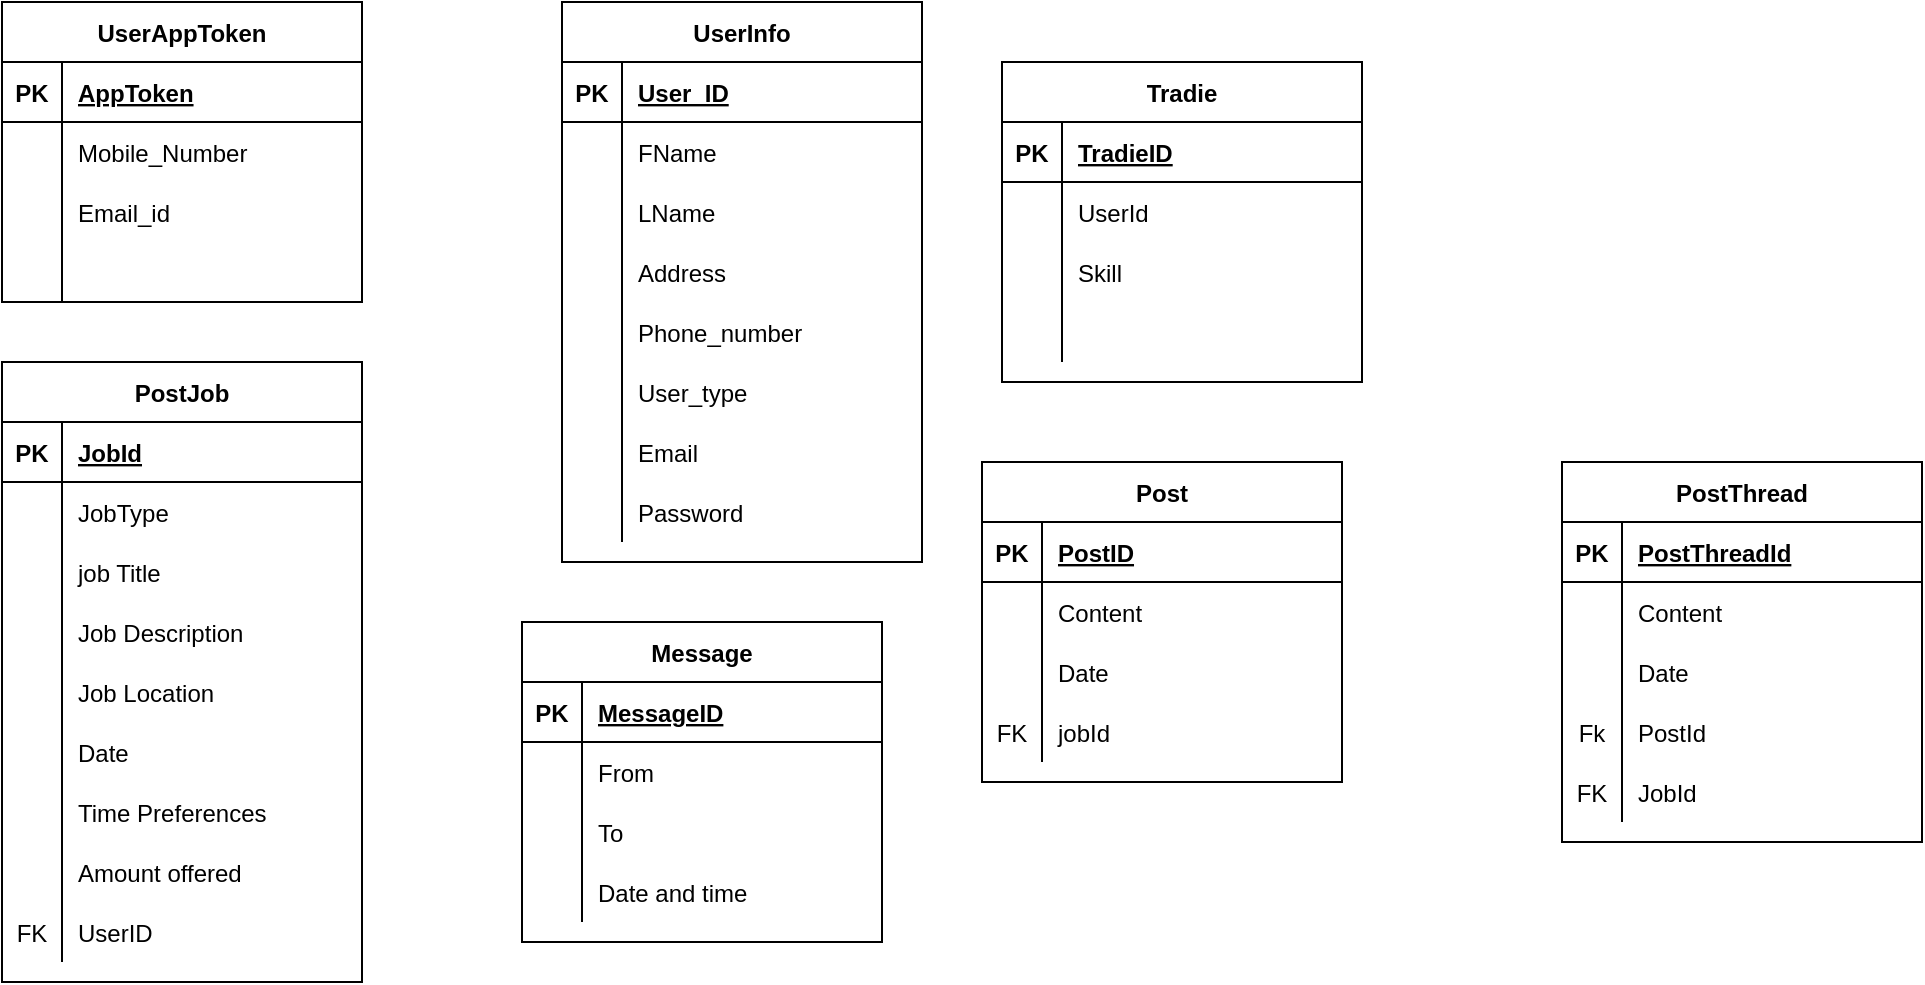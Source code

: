<mxfile version="13.6.5" type="github">
  <diagram id="_nv6rsg1d00ywhC_lNCa" name="Page-1">
    <mxGraphModel dx="946" dy="565" grid="1" gridSize="10" guides="1" tooltips="1" connect="1" arrows="1" fold="1" page="1" pageScale="1" pageWidth="850" pageHeight="1100" math="0" shadow="0">
      <root>
        <mxCell id="0" />
        <mxCell id="1" parent="0" />
        <mxCell id="Lii5ezeePyXg5_S2HeMb-16" value="UserInfo" style="shape=table;startSize=30;container=1;collapsible=1;childLayout=tableLayout;fixedRows=1;rowLines=0;fontStyle=1;align=center;resizeLast=1;" parent="1" vertex="1">
          <mxGeometry x="300" y="20" width="180" height="280" as="geometry" />
        </mxCell>
        <mxCell id="Lii5ezeePyXg5_S2HeMb-17" value="" style="shape=partialRectangle;collapsible=0;dropTarget=0;pointerEvents=0;fillColor=none;top=0;left=0;bottom=1;right=0;points=[[0,0.5],[1,0.5]];portConstraint=eastwest;" parent="Lii5ezeePyXg5_S2HeMb-16" vertex="1">
          <mxGeometry y="30" width="180" height="30" as="geometry" />
        </mxCell>
        <mxCell id="Lii5ezeePyXg5_S2HeMb-18" value="PK" style="shape=partialRectangle;connectable=0;fillColor=none;top=0;left=0;bottom=0;right=0;fontStyle=1;overflow=hidden;" parent="Lii5ezeePyXg5_S2HeMb-17" vertex="1">
          <mxGeometry width="30" height="30" as="geometry" />
        </mxCell>
        <mxCell id="Lii5ezeePyXg5_S2HeMb-19" value="User_ID" style="shape=partialRectangle;connectable=0;fillColor=none;top=0;left=0;bottom=0;right=0;align=left;spacingLeft=6;fontStyle=5;overflow=hidden;" parent="Lii5ezeePyXg5_S2HeMb-17" vertex="1">
          <mxGeometry x="30" width="150" height="30" as="geometry" />
        </mxCell>
        <mxCell id="Lii5ezeePyXg5_S2HeMb-20" value="" style="shape=partialRectangle;collapsible=0;dropTarget=0;pointerEvents=0;fillColor=none;top=0;left=0;bottom=0;right=0;points=[[0,0.5],[1,0.5]];portConstraint=eastwest;" parent="Lii5ezeePyXg5_S2HeMb-16" vertex="1">
          <mxGeometry y="60" width="180" height="30" as="geometry" />
        </mxCell>
        <mxCell id="Lii5ezeePyXg5_S2HeMb-21" value="" style="shape=partialRectangle;connectable=0;fillColor=none;top=0;left=0;bottom=0;right=0;editable=1;overflow=hidden;" parent="Lii5ezeePyXg5_S2HeMb-20" vertex="1">
          <mxGeometry width="30" height="30" as="geometry" />
        </mxCell>
        <mxCell id="Lii5ezeePyXg5_S2HeMb-22" value="FName" style="shape=partialRectangle;connectable=0;fillColor=none;top=0;left=0;bottom=0;right=0;align=left;spacingLeft=6;overflow=hidden;" parent="Lii5ezeePyXg5_S2HeMb-20" vertex="1">
          <mxGeometry x="30" width="150" height="30" as="geometry" />
        </mxCell>
        <mxCell id="Lii5ezeePyXg5_S2HeMb-23" value="" style="shape=partialRectangle;collapsible=0;dropTarget=0;pointerEvents=0;fillColor=none;top=0;left=0;bottom=0;right=0;points=[[0,0.5],[1,0.5]];portConstraint=eastwest;" parent="Lii5ezeePyXg5_S2HeMb-16" vertex="1">
          <mxGeometry y="90" width="180" height="30" as="geometry" />
        </mxCell>
        <mxCell id="Lii5ezeePyXg5_S2HeMb-24" value="" style="shape=partialRectangle;connectable=0;fillColor=none;top=0;left=0;bottom=0;right=0;editable=1;overflow=hidden;" parent="Lii5ezeePyXg5_S2HeMb-23" vertex="1">
          <mxGeometry width="30" height="30" as="geometry" />
        </mxCell>
        <mxCell id="Lii5ezeePyXg5_S2HeMb-25" value="LName" style="shape=partialRectangle;connectable=0;fillColor=none;top=0;left=0;bottom=0;right=0;align=left;spacingLeft=6;overflow=hidden;" parent="Lii5ezeePyXg5_S2HeMb-23" vertex="1">
          <mxGeometry x="30" width="150" height="30" as="geometry" />
        </mxCell>
        <mxCell id="Lii5ezeePyXg5_S2HeMb-26" value="" style="shape=partialRectangle;collapsible=0;dropTarget=0;pointerEvents=0;fillColor=none;top=0;left=0;bottom=0;right=0;points=[[0,0.5],[1,0.5]];portConstraint=eastwest;" parent="Lii5ezeePyXg5_S2HeMb-16" vertex="1">
          <mxGeometry y="120" width="180" height="30" as="geometry" />
        </mxCell>
        <mxCell id="Lii5ezeePyXg5_S2HeMb-27" value="" style="shape=partialRectangle;connectable=0;fillColor=none;top=0;left=0;bottom=0;right=0;editable=1;overflow=hidden;" parent="Lii5ezeePyXg5_S2HeMb-26" vertex="1">
          <mxGeometry width="30" height="30" as="geometry" />
        </mxCell>
        <mxCell id="Lii5ezeePyXg5_S2HeMb-28" value="Address" style="shape=partialRectangle;connectable=0;fillColor=none;top=0;left=0;bottom=0;right=0;align=left;spacingLeft=6;overflow=hidden;" parent="Lii5ezeePyXg5_S2HeMb-26" vertex="1">
          <mxGeometry x="30" width="150" height="30" as="geometry" />
        </mxCell>
        <mxCell id="Lii5ezeePyXg5_S2HeMb-29" value="" style="shape=partialRectangle;collapsible=0;dropTarget=0;pointerEvents=0;fillColor=none;top=0;left=0;bottom=0;right=0;points=[[0,0.5],[1,0.5]];portConstraint=eastwest;" parent="Lii5ezeePyXg5_S2HeMb-16" vertex="1">
          <mxGeometry y="150" width="180" height="30" as="geometry" />
        </mxCell>
        <mxCell id="Lii5ezeePyXg5_S2HeMb-30" value="" style="shape=partialRectangle;connectable=0;fillColor=none;top=0;left=0;bottom=0;right=0;editable=1;overflow=hidden;" parent="Lii5ezeePyXg5_S2HeMb-29" vertex="1">
          <mxGeometry width="30" height="30" as="geometry" />
        </mxCell>
        <mxCell id="Lii5ezeePyXg5_S2HeMb-31" value="Phone_number" style="shape=partialRectangle;connectable=0;fillColor=none;top=0;left=0;bottom=0;right=0;align=left;spacingLeft=6;overflow=hidden;" parent="Lii5ezeePyXg5_S2HeMb-29" vertex="1">
          <mxGeometry x="30" width="150" height="30" as="geometry" />
        </mxCell>
        <mxCell id="Lii5ezeePyXg5_S2HeMb-32" value="" style="shape=partialRectangle;collapsible=0;dropTarget=0;pointerEvents=0;fillColor=none;top=0;left=0;bottom=0;right=0;points=[[0,0.5],[1,0.5]];portConstraint=eastwest;" parent="Lii5ezeePyXg5_S2HeMb-16" vertex="1">
          <mxGeometry y="180" width="180" height="30" as="geometry" />
        </mxCell>
        <mxCell id="Lii5ezeePyXg5_S2HeMb-33" value="" style="shape=partialRectangle;connectable=0;fillColor=none;top=0;left=0;bottom=0;right=0;editable=1;overflow=hidden;" parent="Lii5ezeePyXg5_S2HeMb-32" vertex="1">
          <mxGeometry width="30" height="30" as="geometry" />
        </mxCell>
        <mxCell id="Lii5ezeePyXg5_S2HeMb-34" value="User_type" style="shape=partialRectangle;connectable=0;fillColor=none;top=0;left=0;bottom=0;right=0;align=left;spacingLeft=6;overflow=hidden;" parent="Lii5ezeePyXg5_S2HeMb-32" vertex="1">
          <mxGeometry x="30" width="150" height="30" as="geometry" />
        </mxCell>
        <mxCell id="Lii5ezeePyXg5_S2HeMb-35" value="" style="shape=partialRectangle;collapsible=0;dropTarget=0;pointerEvents=0;fillColor=none;top=0;left=0;bottom=0;right=0;points=[[0,0.5],[1,0.5]];portConstraint=eastwest;" parent="Lii5ezeePyXg5_S2HeMb-16" vertex="1">
          <mxGeometry y="210" width="180" height="30" as="geometry" />
        </mxCell>
        <mxCell id="Lii5ezeePyXg5_S2HeMb-36" value="" style="shape=partialRectangle;connectable=0;fillColor=none;top=0;left=0;bottom=0;right=0;editable=1;overflow=hidden;" parent="Lii5ezeePyXg5_S2HeMb-35" vertex="1">
          <mxGeometry width="30" height="30" as="geometry" />
        </mxCell>
        <mxCell id="Lii5ezeePyXg5_S2HeMb-37" value="Email" style="shape=partialRectangle;connectable=0;fillColor=none;top=0;left=0;bottom=0;right=0;align=left;spacingLeft=6;overflow=hidden;" parent="Lii5ezeePyXg5_S2HeMb-35" vertex="1">
          <mxGeometry x="30" width="150" height="30" as="geometry" />
        </mxCell>
        <mxCell id="sgDXmyYX1LC0uglDYw24-97" value="" style="shape=partialRectangle;collapsible=0;dropTarget=0;pointerEvents=0;fillColor=none;top=0;left=0;bottom=0;right=0;points=[[0,0.5],[1,0.5]];portConstraint=eastwest;" vertex="1" parent="Lii5ezeePyXg5_S2HeMb-16">
          <mxGeometry y="240" width="180" height="30" as="geometry" />
        </mxCell>
        <mxCell id="sgDXmyYX1LC0uglDYw24-98" value="" style="shape=partialRectangle;connectable=0;fillColor=none;top=0;left=0;bottom=0;right=0;editable=1;overflow=hidden;" vertex="1" parent="sgDXmyYX1LC0uglDYw24-97">
          <mxGeometry width="30" height="30" as="geometry" />
        </mxCell>
        <mxCell id="sgDXmyYX1LC0uglDYw24-99" value="Password" style="shape=partialRectangle;connectable=0;fillColor=none;top=0;left=0;bottom=0;right=0;align=left;spacingLeft=6;overflow=hidden;" vertex="1" parent="sgDXmyYX1LC0uglDYw24-97">
          <mxGeometry x="30" width="150" height="30" as="geometry" />
        </mxCell>
        <mxCell id="sgDXmyYX1LC0uglDYw24-14" value="Message" style="shape=table;startSize=30;container=1;collapsible=1;childLayout=tableLayout;fixedRows=1;rowLines=0;fontStyle=1;align=center;resizeLast=1;" vertex="1" parent="1">
          <mxGeometry x="280" y="330" width="180" height="160" as="geometry" />
        </mxCell>
        <mxCell id="sgDXmyYX1LC0uglDYw24-15" value="" style="shape=partialRectangle;collapsible=0;dropTarget=0;pointerEvents=0;fillColor=none;top=0;left=0;bottom=1;right=0;points=[[0,0.5],[1,0.5]];portConstraint=eastwest;" vertex="1" parent="sgDXmyYX1LC0uglDYw24-14">
          <mxGeometry y="30" width="180" height="30" as="geometry" />
        </mxCell>
        <mxCell id="sgDXmyYX1LC0uglDYw24-16" value="PK" style="shape=partialRectangle;connectable=0;fillColor=none;top=0;left=0;bottom=0;right=0;fontStyle=1;overflow=hidden;" vertex="1" parent="sgDXmyYX1LC0uglDYw24-15">
          <mxGeometry width="30" height="30" as="geometry" />
        </mxCell>
        <mxCell id="sgDXmyYX1LC0uglDYw24-17" value="MessageID" style="shape=partialRectangle;connectable=0;fillColor=none;top=0;left=0;bottom=0;right=0;align=left;spacingLeft=6;fontStyle=5;overflow=hidden;" vertex="1" parent="sgDXmyYX1LC0uglDYw24-15">
          <mxGeometry x="30" width="150" height="30" as="geometry" />
        </mxCell>
        <mxCell id="sgDXmyYX1LC0uglDYw24-18" value="" style="shape=partialRectangle;collapsible=0;dropTarget=0;pointerEvents=0;fillColor=none;top=0;left=0;bottom=0;right=0;points=[[0,0.5],[1,0.5]];portConstraint=eastwest;" vertex="1" parent="sgDXmyYX1LC0uglDYw24-14">
          <mxGeometry y="60" width="180" height="30" as="geometry" />
        </mxCell>
        <mxCell id="sgDXmyYX1LC0uglDYw24-19" value="" style="shape=partialRectangle;connectable=0;fillColor=none;top=0;left=0;bottom=0;right=0;editable=1;overflow=hidden;" vertex="1" parent="sgDXmyYX1LC0uglDYw24-18">
          <mxGeometry width="30" height="30" as="geometry" />
        </mxCell>
        <mxCell id="sgDXmyYX1LC0uglDYw24-20" value="From" style="shape=partialRectangle;connectable=0;fillColor=none;top=0;left=0;bottom=0;right=0;align=left;spacingLeft=6;overflow=hidden;" vertex="1" parent="sgDXmyYX1LC0uglDYw24-18">
          <mxGeometry x="30" width="150" height="30" as="geometry" />
        </mxCell>
        <mxCell id="sgDXmyYX1LC0uglDYw24-21" value="" style="shape=partialRectangle;collapsible=0;dropTarget=0;pointerEvents=0;fillColor=none;top=0;left=0;bottom=0;right=0;points=[[0,0.5],[1,0.5]];portConstraint=eastwest;" vertex="1" parent="sgDXmyYX1LC0uglDYw24-14">
          <mxGeometry y="90" width="180" height="30" as="geometry" />
        </mxCell>
        <mxCell id="sgDXmyYX1LC0uglDYw24-22" value="" style="shape=partialRectangle;connectable=0;fillColor=none;top=0;left=0;bottom=0;right=0;editable=1;overflow=hidden;" vertex="1" parent="sgDXmyYX1LC0uglDYw24-21">
          <mxGeometry width="30" height="30" as="geometry" />
        </mxCell>
        <mxCell id="sgDXmyYX1LC0uglDYw24-23" value="To" style="shape=partialRectangle;connectable=0;fillColor=none;top=0;left=0;bottom=0;right=0;align=left;spacingLeft=6;overflow=hidden;" vertex="1" parent="sgDXmyYX1LC0uglDYw24-21">
          <mxGeometry x="30" width="150" height="30" as="geometry" />
        </mxCell>
        <mxCell id="sgDXmyYX1LC0uglDYw24-24" value="" style="shape=partialRectangle;collapsible=0;dropTarget=0;pointerEvents=0;fillColor=none;top=0;left=0;bottom=0;right=0;points=[[0,0.5],[1,0.5]];portConstraint=eastwest;" vertex="1" parent="sgDXmyYX1LC0uglDYw24-14">
          <mxGeometry y="120" width="180" height="30" as="geometry" />
        </mxCell>
        <mxCell id="sgDXmyYX1LC0uglDYw24-25" value="" style="shape=partialRectangle;connectable=0;fillColor=none;top=0;left=0;bottom=0;right=0;editable=1;overflow=hidden;" vertex="1" parent="sgDXmyYX1LC0uglDYw24-24">
          <mxGeometry width="30" height="30" as="geometry" />
        </mxCell>
        <mxCell id="sgDXmyYX1LC0uglDYw24-26" value="Date and time" style="shape=partialRectangle;connectable=0;fillColor=none;top=0;left=0;bottom=0;right=0;align=left;spacingLeft=6;overflow=hidden;" vertex="1" parent="sgDXmyYX1LC0uglDYw24-24">
          <mxGeometry x="30" width="150" height="30" as="geometry" />
        </mxCell>
        <mxCell id="sgDXmyYX1LC0uglDYw24-84" value="Tradie" style="shape=table;startSize=30;container=1;collapsible=1;childLayout=tableLayout;fixedRows=1;rowLines=0;fontStyle=1;align=center;resizeLast=1;" vertex="1" parent="1">
          <mxGeometry x="520" y="50" width="180" height="160" as="geometry" />
        </mxCell>
        <mxCell id="sgDXmyYX1LC0uglDYw24-85" value="" style="shape=partialRectangle;collapsible=0;dropTarget=0;pointerEvents=0;fillColor=none;top=0;left=0;bottom=1;right=0;points=[[0,0.5],[1,0.5]];portConstraint=eastwest;" vertex="1" parent="sgDXmyYX1LC0uglDYw24-84">
          <mxGeometry y="30" width="180" height="30" as="geometry" />
        </mxCell>
        <mxCell id="sgDXmyYX1LC0uglDYw24-86" value="PK" style="shape=partialRectangle;connectable=0;fillColor=none;top=0;left=0;bottom=0;right=0;fontStyle=1;overflow=hidden;" vertex="1" parent="sgDXmyYX1LC0uglDYw24-85">
          <mxGeometry width="30" height="30" as="geometry" />
        </mxCell>
        <mxCell id="sgDXmyYX1LC0uglDYw24-87" value="TradieID" style="shape=partialRectangle;connectable=0;fillColor=none;top=0;left=0;bottom=0;right=0;align=left;spacingLeft=6;fontStyle=5;overflow=hidden;" vertex="1" parent="sgDXmyYX1LC0uglDYw24-85">
          <mxGeometry x="30" width="150" height="30" as="geometry" />
        </mxCell>
        <mxCell id="sgDXmyYX1LC0uglDYw24-88" value="" style="shape=partialRectangle;collapsible=0;dropTarget=0;pointerEvents=0;fillColor=none;top=0;left=0;bottom=0;right=0;points=[[0,0.5],[1,0.5]];portConstraint=eastwest;" vertex="1" parent="sgDXmyYX1LC0uglDYw24-84">
          <mxGeometry y="60" width="180" height="30" as="geometry" />
        </mxCell>
        <mxCell id="sgDXmyYX1LC0uglDYw24-89" value="" style="shape=partialRectangle;connectable=0;fillColor=none;top=0;left=0;bottom=0;right=0;editable=1;overflow=hidden;" vertex="1" parent="sgDXmyYX1LC0uglDYw24-88">
          <mxGeometry width="30" height="30" as="geometry" />
        </mxCell>
        <mxCell id="sgDXmyYX1LC0uglDYw24-90" value="UserId" style="shape=partialRectangle;connectable=0;fillColor=none;top=0;left=0;bottom=0;right=0;align=left;spacingLeft=6;overflow=hidden;" vertex="1" parent="sgDXmyYX1LC0uglDYw24-88">
          <mxGeometry x="30" width="150" height="30" as="geometry" />
        </mxCell>
        <mxCell id="sgDXmyYX1LC0uglDYw24-91" value="" style="shape=partialRectangle;collapsible=0;dropTarget=0;pointerEvents=0;fillColor=none;top=0;left=0;bottom=0;right=0;points=[[0,0.5],[1,0.5]];portConstraint=eastwest;" vertex="1" parent="sgDXmyYX1LC0uglDYw24-84">
          <mxGeometry y="90" width="180" height="30" as="geometry" />
        </mxCell>
        <mxCell id="sgDXmyYX1LC0uglDYw24-92" value="" style="shape=partialRectangle;connectable=0;fillColor=none;top=0;left=0;bottom=0;right=0;editable=1;overflow=hidden;" vertex="1" parent="sgDXmyYX1LC0uglDYw24-91">
          <mxGeometry width="30" height="30" as="geometry" />
        </mxCell>
        <mxCell id="sgDXmyYX1LC0uglDYw24-93" value="Skill" style="shape=partialRectangle;connectable=0;fillColor=none;top=0;left=0;bottom=0;right=0;align=left;spacingLeft=6;overflow=hidden;" vertex="1" parent="sgDXmyYX1LC0uglDYw24-91">
          <mxGeometry x="30" width="150" height="30" as="geometry" />
        </mxCell>
        <mxCell id="sgDXmyYX1LC0uglDYw24-94" value="" style="shape=partialRectangle;collapsible=0;dropTarget=0;pointerEvents=0;fillColor=none;top=0;left=0;bottom=0;right=0;points=[[0,0.5],[1,0.5]];portConstraint=eastwest;" vertex="1" parent="sgDXmyYX1LC0uglDYw24-84">
          <mxGeometry y="120" width="180" height="30" as="geometry" />
        </mxCell>
        <mxCell id="sgDXmyYX1LC0uglDYw24-95" value="" style="shape=partialRectangle;connectable=0;fillColor=none;top=0;left=0;bottom=0;right=0;editable=1;overflow=hidden;" vertex="1" parent="sgDXmyYX1LC0uglDYw24-94">
          <mxGeometry width="30" height="30" as="geometry" />
        </mxCell>
        <mxCell id="sgDXmyYX1LC0uglDYw24-96" value="" style="shape=partialRectangle;connectable=0;fillColor=none;top=0;left=0;bottom=0;right=0;align=left;spacingLeft=6;overflow=hidden;" vertex="1" parent="sgDXmyYX1LC0uglDYw24-94">
          <mxGeometry x="30" width="150" height="30" as="geometry" />
        </mxCell>
        <mxCell id="sgDXmyYX1LC0uglDYw24-52" value="Post" style="shape=table;startSize=30;container=1;collapsible=1;childLayout=tableLayout;fixedRows=1;rowLines=0;fontStyle=1;align=center;resizeLast=1;" vertex="1" parent="1">
          <mxGeometry x="510" y="250" width="180" height="160" as="geometry" />
        </mxCell>
        <mxCell id="sgDXmyYX1LC0uglDYw24-53" value="" style="shape=partialRectangle;collapsible=0;dropTarget=0;pointerEvents=0;fillColor=none;top=0;left=0;bottom=1;right=0;points=[[0,0.5],[1,0.5]];portConstraint=eastwest;" vertex="1" parent="sgDXmyYX1LC0uglDYw24-52">
          <mxGeometry y="30" width="180" height="30" as="geometry" />
        </mxCell>
        <mxCell id="sgDXmyYX1LC0uglDYw24-54" value="PK" style="shape=partialRectangle;connectable=0;fillColor=none;top=0;left=0;bottom=0;right=0;fontStyle=1;overflow=hidden;" vertex="1" parent="sgDXmyYX1LC0uglDYw24-53">
          <mxGeometry width="30" height="30" as="geometry" />
        </mxCell>
        <mxCell id="sgDXmyYX1LC0uglDYw24-55" value="PostID" style="shape=partialRectangle;connectable=0;fillColor=none;top=0;left=0;bottom=0;right=0;align=left;spacingLeft=6;fontStyle=5;overflow=hidden;" vertex="1" parent="sgDXmyYX1LC0uglDYw24-53">
          <mxGeometry x="30" width="150" height="30" as="geometry" />
        </mxCell>
        <mxCell id="sgDXmyYX1LC0uglDYw24-56" value="" style="shape=partialRectangle;collapsible=0;dropTarget=0;pointerEvents=0;fillColor=none;top=0;left=0;bottom=0;right=0;points=[[0,0.5],[1,0.5]];portConstraint=eastwest;" vertex="1" parent="sgDXmyYX1LC0uglDYw24-52">
          <mxGeometry y="60" width="180" height="30" as="geometry" />
        </mxCell>
        <mxCell id="sgDXmyYX1LC0uglDYw24-57" value="" style="shape=partialRectangle;connectable=0;fillColor=none;top=0;left=0;bottom=0;right=0;editable=1;overflow=hidden;" vertex="1" parent="sgDXmyYX1LC0uglDYw24-56">
          <mxGeometry width="30" height="30" as="geometry" />
        </mxCell>
        <mxCell id="sgDXmyYX1LC0uglDYw24-58" value="Content" style="shape=partialRectangle;connectable=0;fillColor=none;top=0;left=0;bottom=0;right=0;align=left;spacingLeft=6;overflow=hidden;" vertex="1" parent="sgDXmyYX1LC0uglDYw24-56">
          <mxGeometry x="30" width="150" height="30" as="geometry" />
        </mxCell>
        <mxCell id="sgDXmyYX1LC0uglDYw24-59" value="" style="shape=partialRectangle;collapsible=0;dropTarget=0;pointerEvents=0;fillColor=none;top=0;left=0;bottom=0;right=0;points=[[0,0.5],[1,0.5]];portConstraint=eastwest;" vertex="1" parent="sgDXmyYX1LC0uglDYw24-52">
          <mxGeometry y="90" width="180" height="30" as="geometry" />
        </mxCell>
        <mxCell id="sgDXmyYX1LC0uglDYw24-60" value="" style="shape=partialRectangle;connectable=0;fillColor=none;top=0;left=0;bottom=0;right=0;editable=1;overflow=hidden;" vertex="1" parent="sgDXmyYX1LC0uglDYw24-59">
          <mxGeometry width="30" height="30" as="geometry" />
        </mxCell>
        <mxCell id="sgDXmyYX1LC0uglDYw24-61" value="Date" style="shape=partialRectangle;connectable=0;fillColor=none;top=0;left=0;bottom=0;right=0;align=left;spacingLeft=6;overflow=hidden;" vertex="1" parent="sgDXmyYX1LC0uglDYw24-59">
          <mxGeometry x="30" width="150" height="30" as="geometry" />
        </mxCell>
        <mxCell id="sgDXmyYX1LC0uglDYw24-62" value="" style="shape=partialRectangle;collapsible=0;dropTarget=0;pointerEvents=0;fillColor=none;top=0;left=0;bottom=0;right=0;points=[[0,0.5],[1,0.5]];portConstraint=eastwest;" vertex="1" parent="sgDXmyYX1LC0uglDYw24-52">
          <mxGeometry y="120" width="180" height="30" as="geometry" />
        </mxCell>
        <mxCell id="sgDXmyYX1LC0uglDYw24-63" value="FK" style="shape=partialRectangle;connectable=0;fillColor=none;top=0;left=0;bottom=0;right=0;editable=1;overflow=hidden;" vertex="1" parent="sgDXmyYX1LC0uglDYw24-62">
          <mxGeometry width="30" height="30" as="geometry" />
        </mxCell>
        <mxCell id="sgDXmyYX1LC0uglDYw24-64" value="jobId" style="shape=partialRectangle;connectable=0;fillColor=none;top=0;left=0;bottom=0;right=0;align=left;spacingLeft=6;overflow=hidden;" vertex="1" parent="sgDXmyYX1LC0uglDYw24-62">
          <mxGeometry x="30" width="150" height="30" as="geometry" />
        </mxCell>
        <mxCell id="Lii5ezeePyXg5_S2HeMb-3" value="UserAppToken" style="shape=table;startSize=30;container=1;collapsible=1;childLayout=tableLayout;fixedRows=1;rowLines=0;fontStyle=1;align=center;resizeLast=1;" parent="1" vertex="1">
          <mxGeometry x="20" y="20" width="180" height="150" as="geometry" />
        </mxCell>
        <mxCell id="Lii5ezeePyXg5_S2HeMb-4" value="" style="shape=partialRectangle;collapsible=0;dropTarget=0;pointerEvents=0;fillColor=none;top=0;left=0;bottom=1;right=0;points=[[0,0.5],[1,0.5]];portConstraint=eastwest;" parent="Lii5ezeePyXg5_S2HeMb-3" vertex="1">
          <mxGeometry y="30" width="180" height="30" as="geometry" />
        </mxCell>
        <mxCell id="Lii5ezeePyXg5_S2HeMb-5" value="PK" style="shape=partialRectangle;connectable=0;fillColor=none;top=0;left=0;bottom=0;right=0;fontStyle=1;overflow=hidden;" parent="Lii5ezeePyXg5_S2HeMb-4" vertex="1">
          <mxGeometry width="30" height="30" as="geometry" />
        </mxCell>
        <mxCell id="Lii5ezeePyXg5_S2HeMb-6" value="AppToken" style="shape=partialRectangle;connectable=0;fillColor=none;top=0;left=0;bottom=0;right=0;align=left;spacingLeft=6;fontStyle=5;overflow=hidden;" parent="Lii5ezeePyXg5_S2HeMb-4" vertex="1">
          <mxGeometry x="30" width="150" height="30" as="geometry" />
        </mxCell>
        <mxCell id="Lii5ezeePyXg5_S2HeMb-7" value="" style="shape=partialRectangle;collapsible=0;dropTarget=0;pointerEvents=0;fillColor=none;top=0;left=0;bottom=0;right=0;points=[[0,0.5],[1,0.5]];portConstraint=eastwest;" parent="Lii5ezeePyXg5_S2HeMb-3" vertex="1">
          <mxGeometry y="60" width="180" height="30" as="geometry" />
        </mxCell>
        <mxCell id="Lii5ezeePyXg5_S2HeMb-8" value="" style="shape=partialRectangle;connectable=0;fillColor=none;top=0;left=0;bottom=0;right=0;editable=1;overflow=hidden;" parent="Lii5ezeePyXg5_S2HeMb-7" vertex="1">
          <mxGeometry width="30" height="30" as="geometry" />
        </mxCell>
        <mxCell id="Lii5ezeePyXg5_S2HeMb-9" value="Mobile_Number" style="shape=partialRectangle;connectable=0;fillColor=none;top=0;left=0;bottom=0;right=0;align=left;spacingLeft=6;overflow=hidden;" parent="Lii5ezeePyXg5_S2HeMb-7" vertex="1">
          <mxGeometry x="30" width="150" height="30" as="geometry" />
        </mxCell>
        <mxCell id="Lii5ezeePyXg5_S2HeMb-10" value="" style="shape=partialRectangle;collapsible=0;dropTarget=0;pointerEvents=0;fillColor=none;top=0;left=0;bottom=0;right=0;points=[[0,0.5],[1,0.5]];portConstraint=eastwest;" parent="Lii5ezeePyXg5_S2HeMb-3" vertex="1">
          <mxGeometry y="90" width="180" height="30" as="geometry" />
        </mxCell>
        <mxCell id="Lii5ezeePyXg5_S2HeMb-11" value="" style="shape=partialRectangle;connectable=0;fillColor=none;top=0;left=0;bottom=0;right=0;editable=1;overflow=hidden;" parent="Lii5ezeePyXg5_S2HeMb-10" vertex="1">
          <mxGeometry width="30" height="30" as="geometry" />
        </mxCell>
        <mxCell id="Lii5ezeePyXg5_S2HeMb-12" value="Email_id" style="shape=partialRectangle;connectable=0;fillColor=none;top=0;left=0;bottom=0;right=0;align=left;spacingLeft=6;overflow=hidden;" parent="Lii5ezeePyXg5_S2HeMb-10" vertex="1">
          <mxGeometry x="30" width="150" height="30" as="geometry" />
        </mxCell>
        <mxCell id="Lii5ezeePyXg5_S2HeMb-13" value="" style="shape=partialRectangle;collapsible=0;dropTarget=0;pointerEvents=0;fillColor=none;top=0;left=0;bottom=0;right=0;points=[[0,0.5],[1,0.5]];portConstraint=eastwest;" parent="Lii5ezeePyXg5_S2HeMb-3" vertex="1">
          <mxGeometry y="120" width="180" height="30" as="geometry" />
        </mxCell>
        <mxCell id="Lii5ezeePyXg5_S2HeMb-14" value="" style="shape=partialRectangle;connectable=0;fillColor=none;top=0;left=0;bottom=0;right=0;editable=1;overflow=hidden;" parent="Lii5ezeePyXg5_S2HeMb-13" vertex="1">
          <mxGeometry width="30" height="30" as="geometry" />
        </mxCell>
        <mxCell id="Lii5ezeePyXg5_S2HeMb-15" value="" style="shape=partialRectangle;connectable=0;fillColor=none;top=0;left=0;bottom=0;right=0;align=left;spacingLeft=6;overflow=hidden;" parent="Lii5ezeePyXg5_S2HeMb-13" vertex="1">
          <mxGeometry x="30" width="150" height="30" as="geometry" />
        </mxCell>
        <mxCell id="sgDXmyYX1LC0uglDYw24-27" value="PostJob" style="shape=table;startSize=30;container=1;collapsible=1;childLayout=tableLayout;fixedRows=1;rowLines=0;fontStyle=1;align=center;resizeLast=1;" vertex="1" parent="1">
          <mxGeometry x="20" y="200" width="180" height="310" as="geometry" />
        </mxCell>
        <mxCell id="sgDXmyYX1LC0uglDYw24-28" value="" style="shape=partialRectangle;collapsible=0;dropTarget=0;pointerEvents=0;fillColor=none;top=0;left=0;bottom=1;right=0;points=[[0,0.5],[1,0.5]];portConstraint=eastwest;" vertex="1" parent="sgDXmyYX1LC0uglDYw24-27">
          <mxGeometry y="30" width="180" height="30" as="geometry" />
        </mxCell>
        <mxCell id="sgDXmyYX1LC0uglDYw24-29" value="PK" style="shape=partialRectangle;connectable=0;fillColor=none;top=0;left=0;bottom=0;right=0;fontStyle=1;overflow=hidden;" vertex="1" parent="sgDXmyYX1LC0uglDYw24-28">
          <mxGeometry width="30" height="30" as="geometry" />
        </mxCell>
        <mxCell id="sgDXmyYX1LC0uglDYw24-30" value="JobId" style="shape=partialRectangle;connectable=0;fillColor=none;top=0;left=0;bottom=0;right=0;align=left;spacingLeft=6;fontStyle=5;overflow=hidden;" vertex="1" parent="sgDXmyYX1LC0uglDYw24-28">
          <mxGeometry x="30" width="150" height="30" as="geometry" />
        </mxCell>
        <mxCell id="sgDXmyYX1LC0uglDYw24-31" value="" style="shape=partialRectangle;collapsible=0;dropTarget=0;pointerEvents=0;fillColor=none;top=0;left=0;bottom=0;right=0;points=[[0,0.5],[1,0.5]];portConstraint=eastwest;" vertex="1" parent="sgDXmyYX1LC0uglDYw24-27">
          <mxGeometry y="60" width="180" height="30" as="geometry" />
        </mxCell>
        <mxCell id="sgDXmyYX1LC0uglDYw24-32" value="" style="shape=partialRectangle;connectable=0;fillColor=none;top=0;left=0;bottom=0;right=0;editable=1;overflow=hidden;" vertex="1" parent="sgDXmyYX1LC0uglDYw24-31">
          <mxGeometry width="30" height="30" as="geometry" />
        </mxCell>
        <mxCell id="sgDXmyYX1LC0uglDYw24-33" value="JobType" style="shape=partialRectangle;connectable=0;fillColor=none;top=0;left=0;bottom=0;right=0;align=left;spacingLeft=6;overflow=hidden;" vertex="1" parent="sgDXmyYX1LC0uglDYw24-31">
          <mxGeometry x="30" width="150" height="30" as="geometry" />
        </mxCell>
        <mxCell id="sgDXmyYX1LC0uglDYw24-34" value="" style="shape=partialRectangle;collapsible=0;dropTarget=0;pointerEvents=0;fillColor=none;top=0;left=0;bottom=0;right=0;points=[[0,0.5],[1,0.5]];portConstraint=eastwest;" vertex="1" parent="sgDXmyYX1LC0uglDYw24-27">
          <mxGeometry y="90" width="180" height="30" as="geometry" />
        </mxCell>
        <mxCell id="sgDXmyYX1LC0uglDYw24-35" value="" style="shape=partialRectangle;connectable=0;fillColor=none;top=0;left=0;bottom=0;right=0;editable=1;overflow=hidden;" vertex="1" parent="sgDXmyYX1LC0uglDYw24-34">
          <mxGeometry width="30" height="30" as="geometry" />
        </mxCell>
        <mxCell id="sgDXmyYX1LC0uglDYw24-36" value="job Title" style="shape=partialRectangle;connectable=0;fillColor=none;top=0;left=0;bottom=0;right=0;align=left;spacingLeft=6;overflow=hidden;" vertex="1" parent="sgDXmyYX1LC0uglDYw24-34">
          <mxGeometry x="30" width="150" height="30" as="geometry" />
        </mxCell>
        <mxCell id="sgDXmyYX1LC0uglDYw24-37" value="" style="shape=partialRectangle;collapsible=0;dropTarget=0;pointerEvents=0;fillColor=none;top=0;left=0;bottom=0;right=0;points=[[0,0.5],[1,0.5]];portConstraint=eastwest;" vertex="1" parent="sgDXmyYX1LC0uglDYw24-27">
          <mxGeometry y="120" width="180" height="30" as="geometry" />
        </mxCell>
        <mxCell id="sgDXmyYX1LC0uglDYw24-38" value="" style="shape=partialRectangle;connectable=0;fillColor=none;top=0;left=0;bottom=0;right=0;editable=1;overflow=hidden;" vertex="1" parent="sgDXmyYX1LC0uglDYw24-37">
          <mxGeometry width="30" height="30" as="geometry" />
        </mxCell>
        <mxCell id="sgDXmyYX1LC0uglDYw24-39" value="Job Description" style="shape=partialRectangle;connectable=0;fillColor=none;top=0;left=0;bottom=0;right=0;align=left;spacingLeft=6;overflow=hidden;" vertex="1" parent="sgDXmyYX1LC0uglDYw24-37">
          <mxGeometry x="30" width="150" height="30" as="geometry" />
        </mxCell>
        <mxCell id="sgDXmyYX1LC0uglDYw24-40" value="" style="shape=partialRectangle;collapsible=0;dropTarget=0;pointerEvents=0;fillColor=none;top=0;left=0;bottom=0;right=0;points=[[0,0.5],[1,0.5]];portConstraint=eastwest;" vertex="1" parent="sgDXmyYX1LC0uglDYw24-27">
          <mxGeometry y="150" width="180" height="30" as="geometry" />
        </mxCell>
        <mxCell id="sgDXmyYX1LC0uglDYw24-41" value="" style="shape=partialRectangle;connectable=0;fillColor=none;top=0;left=0;bottom=0;right=0;editable=1;overflow=hidden;" vertex="1" parent="sgDXmyYX1LC0uglDYw24-40">
          <mxGeometry width="30" height="30" as="geometry" />
        </mxCell>
        <mxCell id="sgDXmyYX1LC0uglDYw24-42" value="Job Location" style="shape=partialRectangle;connectable=0;fillColor=none;top=0;left=0;bottom=0;right=0;align=left;spacingLeft=6;overflow=hidden;" vertex="1" parent="sgDXmyYX1LC0uglDYw24-40">
          <mxGeometry x="30" width="150" height="30" as="geometry" />
        </mxCell>
        <mxCell id="sgDXmyYX1LC0uglDYw24-43" value="" style="shape=partialRectangle;collapsible=0;dropTarget=0;pointerEvents=0;fillColor=none;top=0;left=0;bottom=0;right=0;points=[[0,0.5],[1,0.5]];portConstraint=eastwest;" vertex="1" parent="sgDXmyYX1LC0uglDYw24-27">
          <mxGeometry y="180" width="180" height="30" as="geometry" />
        </mxCell>
        <mxCell id="sgDXmyYX1LC0uglDYw24-44" value="" style="shape=partialRectangle;connectable=0;fillColor=none;top=0;left=0;bottom=0;right=0;editable=1;overflow=hidden;" vertex="1" parent="sgDXmyYX1LC0uglDYw24-43">
          <mxGeometry width="30" height="30" as="geometry" />
        </mxCell>
        <mxCell id="sgDXmyYX1LC0uglDYw24-45" value="Date" style="shape=partialRectangle;connectable=0;fillColor=none;top=0;left=0;bottom=0;right=0;align=left;spacingLeft=6;overflow=hidden;" vertex="1" parent="sgDXmyYX1LC0uglDYw24-43">
          <mxGeometry x="30" width="150" height="30" as="geometry" />
        </mxCell>
        <mxCell id="sgDXmyYX1LC0uglDYw24-46" value="" style="shape=partialRectangle;collapsible=0;dropTarget=0;pointerEvents=0;fillColor=none;top=0;left=0;bottom=0;right=0;points=[[0,0.5],[1,0.5]];portConstraint=eastwest;" vertex="1" parent="sgDXmyYX1LC0uglDYw24-27">
          <mxGeometry y="210" width="180" height="30" as="geometry" />
        </mxCell>
        <mxCell id="sgDXmyYX1LC0uglDYw24-47" value="" style="shape=partialRectangle;connectable=0;fillColor=none;top=0;left=0;bottom=0;right=0;editable=1;overflow=hidden;" vertex="1" parent="sgDXmyYX1LC0uglDYw24-46">
          <mxGeometry width="30" height="30" as="geometry" />
        </mxCell>
        <mxCell id="sgDXmyYX1LC0uglDYw24-48" value="Time Preferences" style="shape=partialRectangle;connectable=0;fillColor=none;top=0;left=0;bottom=0;right=0;align=left;spacingLeft=6;overflow=hidden;" vertex="1" parent="sgDXmyYX1LC0uglDYw24-46">
          <mxGeometry x="30" width="150" height="30" as="geometry" />
        </mxCell>
        <mxCell id="sgDXmyYX1LC0uglDYw24-49" value="" style="shape=partialRectangle;collapsible=0;dropTarget=0;pointerEvents=0;fillColor=none;top=0;left=0;bottom=0;right=0;points=[[0,0.5],[1,0.5]];portConstraint=eastwest;" vertex="1" parent="sgDXmyYX1LC0uglDYw24-27">
          <mxGeometry y="240" width="180" height="30" as="geometry" />
        </mxCell>
        <mxCell id="sgDXmyYX1LC0uglDYw24-50" value="" style="shape=partialRectangle;connectable=0;fillColor=none;top=0;left=0;bottom=0;right=0;editable=1;overflow=hidden;" vertex="1" parent="sgDXmyYX1LC0uglDYw24-49">
          <mxGeometry width="30" height="30" as="geometry" />
        </mxCell>
        <mxCell id="sgDXmyYX1LC0uglDYw24-51" value="Amount offered" style="shape=partialRectangle;connectable=0;fillColor=none;top=0;left=0;bottom=0;right=0;align=left;spacingLeft=6;overflow=hidden;" vertex="1" parent="sgDXmyYX1LC0uglDYw24-49">
          <mxGeometry x="30" width="150" height="30" as="geometry" />
        </mxCell>
        <mxCell id="sgDXmyYX1LC0uglDYw24-81" value="" style="shape=partialRectangle;collapsible=0;dropTarget=0;pointerEvents=0;fillColor=none;top=0;left=0;bottom=0;right=0;points=[[0,0.5],[1,0.5]];portConstraint=eastwest;" vertex="1" parent="sgDXmyYX1LC0uglDYw24-27">
          <mxGeometry y="270" width="180" height="30" as="geometry" />
        </mxCell>
        <mxCell id="sgDXmyYX1LC0uglDYw24-82" value="FK" style="shape=partialRectangle;connectable=0;fillColor=none;top=0;left=0;bottom=0;right=0;editable=1;overflow=hidden;" vertex="1" parent="sgDXmyYX1LC0uglDYw24-81">
          <mxGeometry width="30" height="30" as="geometry" />
        </mxCell>
        <mxCell id="sgDXmyYX1LC0uglDYw24-83" value="UserID" style="shape=partialRectangle;connectable=0;fillColor=none;top=0;left=0;bottom=0;right=0;align=left;spacingLeft=6;overflow=hidden;" vertex="1" parent="sgDXmyYX1LC0uglDYw24-81">
          <mxGeometry x="30" width="150" height="30" as="geometry" />
        </mxCell>
        <mxCell id="sgDXmyYX1LC0uglDYw24-65" value="PostThread" style="shape=table;startSize=30;container=1;collapsible=1;childLayout=tableLayout;fixedRows=1;rowLines=0;fontStyle=1;align=center;resizeLast=1;" vertex="1" parent="1">
          <mxGeometry x="800" y="250" width="180" height="190" as="geometry" />
        </mxCell>
        <mxCell id="sgDXmyYX1LC0uglDYw24-66" value="" style="shape=partialRectangle;collapsible=0;dropTarget=0;pointerEvents=0;fillColor=none;top=0;left=0;bottom=1;right=0;points=[[0,0.5],[1,0.5]];portConstraint=eastwest;" vertex="1" parent="sgDXmyYX1LC0uglDYw24-65">
          <mxGeometry y="30" width="180" height="30" as="geometry" />
        </mxCell>
        <mxCell id="sgDXmyYX1LC0uglDYw24-67" value="PK" style="shape=partialRectangle;connectable=0;fillColor=none;top=0;left=0;bottom=0;right=0;fontStyle=1;overflow=hidden;" vertex="1" parent="sgDXmyYX1LC0uglDYw24-66">
          <mxGeometry width="30" height="30" as="geometry" />
        </mxCell>
        <mxCell id="sgDXmyYX1LC0uglDYw24-68" value="PostThreadId" style="shape=partialRectangle;connectable=0;fillColor=none;top=0;left=0;bottom=0;right=0;align=left;spacingLeft=6;fontStyle=5;overflow=hidden;" vertex="1" parent="sgDXmyYX1LC0uglDYw24-66">
          <mxGeometry x="30" width="150" height="30" as="geometry" />
        </mxCell>
        <mxCell id="sgDXmyYX1LC0uglDYw24-69" value="" style="shape=partialRectangle;collapsible=0;dropTarget=0;pointerEvents=0;fillColor=none;top=0;left=0;bottom=0;right=0;points=[[0,0.5],[1,0.5]];portConstraint=eastwest;" vertex="1" parent="sgDXmyYX1LC0uglDYw24-65">
          <mxGeometry y="60" width="180" height="30" as="geometry" />
        </mxCell>
        <mxCell id="sgDXmyYX1LC0uglDYw24-70" value="" style="shape=partialRectangle;connectable=0;fillColor=none;top=0;left=0;bottom=0;right=0;editable=1;overflow=hidden;" vertex="1" parent="sgDXmyYX1LC0uglDYw24-69">
          <mxGeometry width="30" height="30" as="geometry" />
        </mxCell>
        <mxCell id="sgDXmyYX1LC0uglDYw24-71" value="Content" style="shape=partialRectangle;connectable=0;fillColor=none;top=0;left=0;bottom=0;right=0;align=left;spacingLeft=6;overflow=hidden;" vertex="1" parent="sgDXmyYX1LC0uglDYw24-69">
          <mxGeometry x="30" width="150" height="30" as="geometry" />
        </mxCell>
        <mxCell id="sgDXmyYX1LC0uglDYw24-72" value="" style="shape=partialRectangle;collapsible=0;dropTarget=0;pointerEvents=0;fillColor=none;top=0;left=0;bottom=0;right=0;points=[[0,0.5],[1,0.5]];portConstraint=eastwest;" vertex="1" parent="sgDXmyYX1LC0uglDYw24-65">
          <mxGeometry y="90" width="180" height="30" as="geometry" />
        </mxCell>
        <mxCell id="sgDXmyYX1LC0uglDYw24-73" value="" style="shape=partialRectangle;connectable=0;fillColor=none;top=0;left=0;bottom=0;right=0;editable=1;overflow=hidden;" vertex="1" parent="sgDXmyYX1LC0uglDYw24-72">
          <mxGeometry width="30" height="30" as="geometry" />
        </mxCell>
        <mxCell id="sgDXmyYX1LC0uglDYw24-74" value="Date" style="shape=partialRectangle;connectable=0;fillColor=none;top=0;left=0;bottom=0;right=0;align=left;spacingLeft=6;overflow=hidden;" vertex="1" parent="sgDXmyYX1LC0uglDYw24-72">
          <mxGeometry x="30" width="150" height="30" as="geometry" />
        </mxCell>
        <mxCell id="sgDXmyYX1LC0uglDYw24-75" value="" style="shape=partialRectangle;collapsible=0;dropTarget=0;pointerEvents=0;fillColor=none;top=0;left=0;bottom=0;right=0;points=[[0,0.5],[1,0.5]];portConstraint=eastwest;" vertex="1" parent="sgDXmyYX1LC0uglDYw24-65">
          <mxGeometry y="120" width="180" height="30" as="geometry" />
        </mxCell>
        <mxCell id="sgDXmyYX1LC0uglDYw24-76" value="Fk" style="shape=partialRectangle;connectable=0;fillColor=none;top=0;left=0;bottom=0;right=0;editable=1;overflow=hidden;" vertex="1" parent="sgDXmyYX1LC0uglDYw24-75">
          <mxGeometry width="30" height="30" as="geometry" />
        </mxCell>
        <mxCell id="sgDXmyYX1LC0uglDYw24-77" value="PostId" style="shape=partialRectangle;connectable=0;fillColor=none;top=0;left=0;bottom=0;right=0;align=left;spacingLeft=6;overflow=hidden;" vertex="1" parent="sgDXmyYX1LC0uglDYw24-75">
          <mxGeometry x="30" width="150" height="30" as="geometry" />
        </mxCell>
        <mxCell id="sgDXmyYX1LC0uglDYw24-78" value="" style="shape=partialRectangle;collapsible=0;dropTarget=0;pointerEvents=0;fillColor=none;top=0;left=0;bottom=0;right=0;points=[[0,0.5],[1,0.5]];portConstraint=eastwest;" vertex="1" parent="sgDXmyYX1LC0uglDYw24-65">
          <mxGeometry y="150" width="180" height="30" as="geometry" />
        </mxCell>
        <mxCell id="sgDXmyYX1LC0uglDYw24-79" value="FK" style="shape=partialRectangle;connectable=0;fillColor=none;top=0;left=0;bottom=0;right=0;editable=1;overflow=hidden;" vertex="1" parent="sgDXmyYX1LC0uglDYw24-78">
          <mxGeometry width="30" height="30" as="geometry" />
        </mxCell>
        <mxCell id="sgDXmyYX1LC0uglDYw24-80" value="JobId" style="shape=partialRectangle;connectable=0;fillColor=none;top=0;left=0;bottom=0;right=0;align=left;spacingLeft=6;overflow=hidden;" vertex="1" parent="sgDXmyYX1LC0uglDYw24-78">
          <mxGeometry x="30" width="150" height="30" as="geometry" />
        </mxCell>
      </root>
    </mxGraphModel>
  </diagram>
</mxfile>
